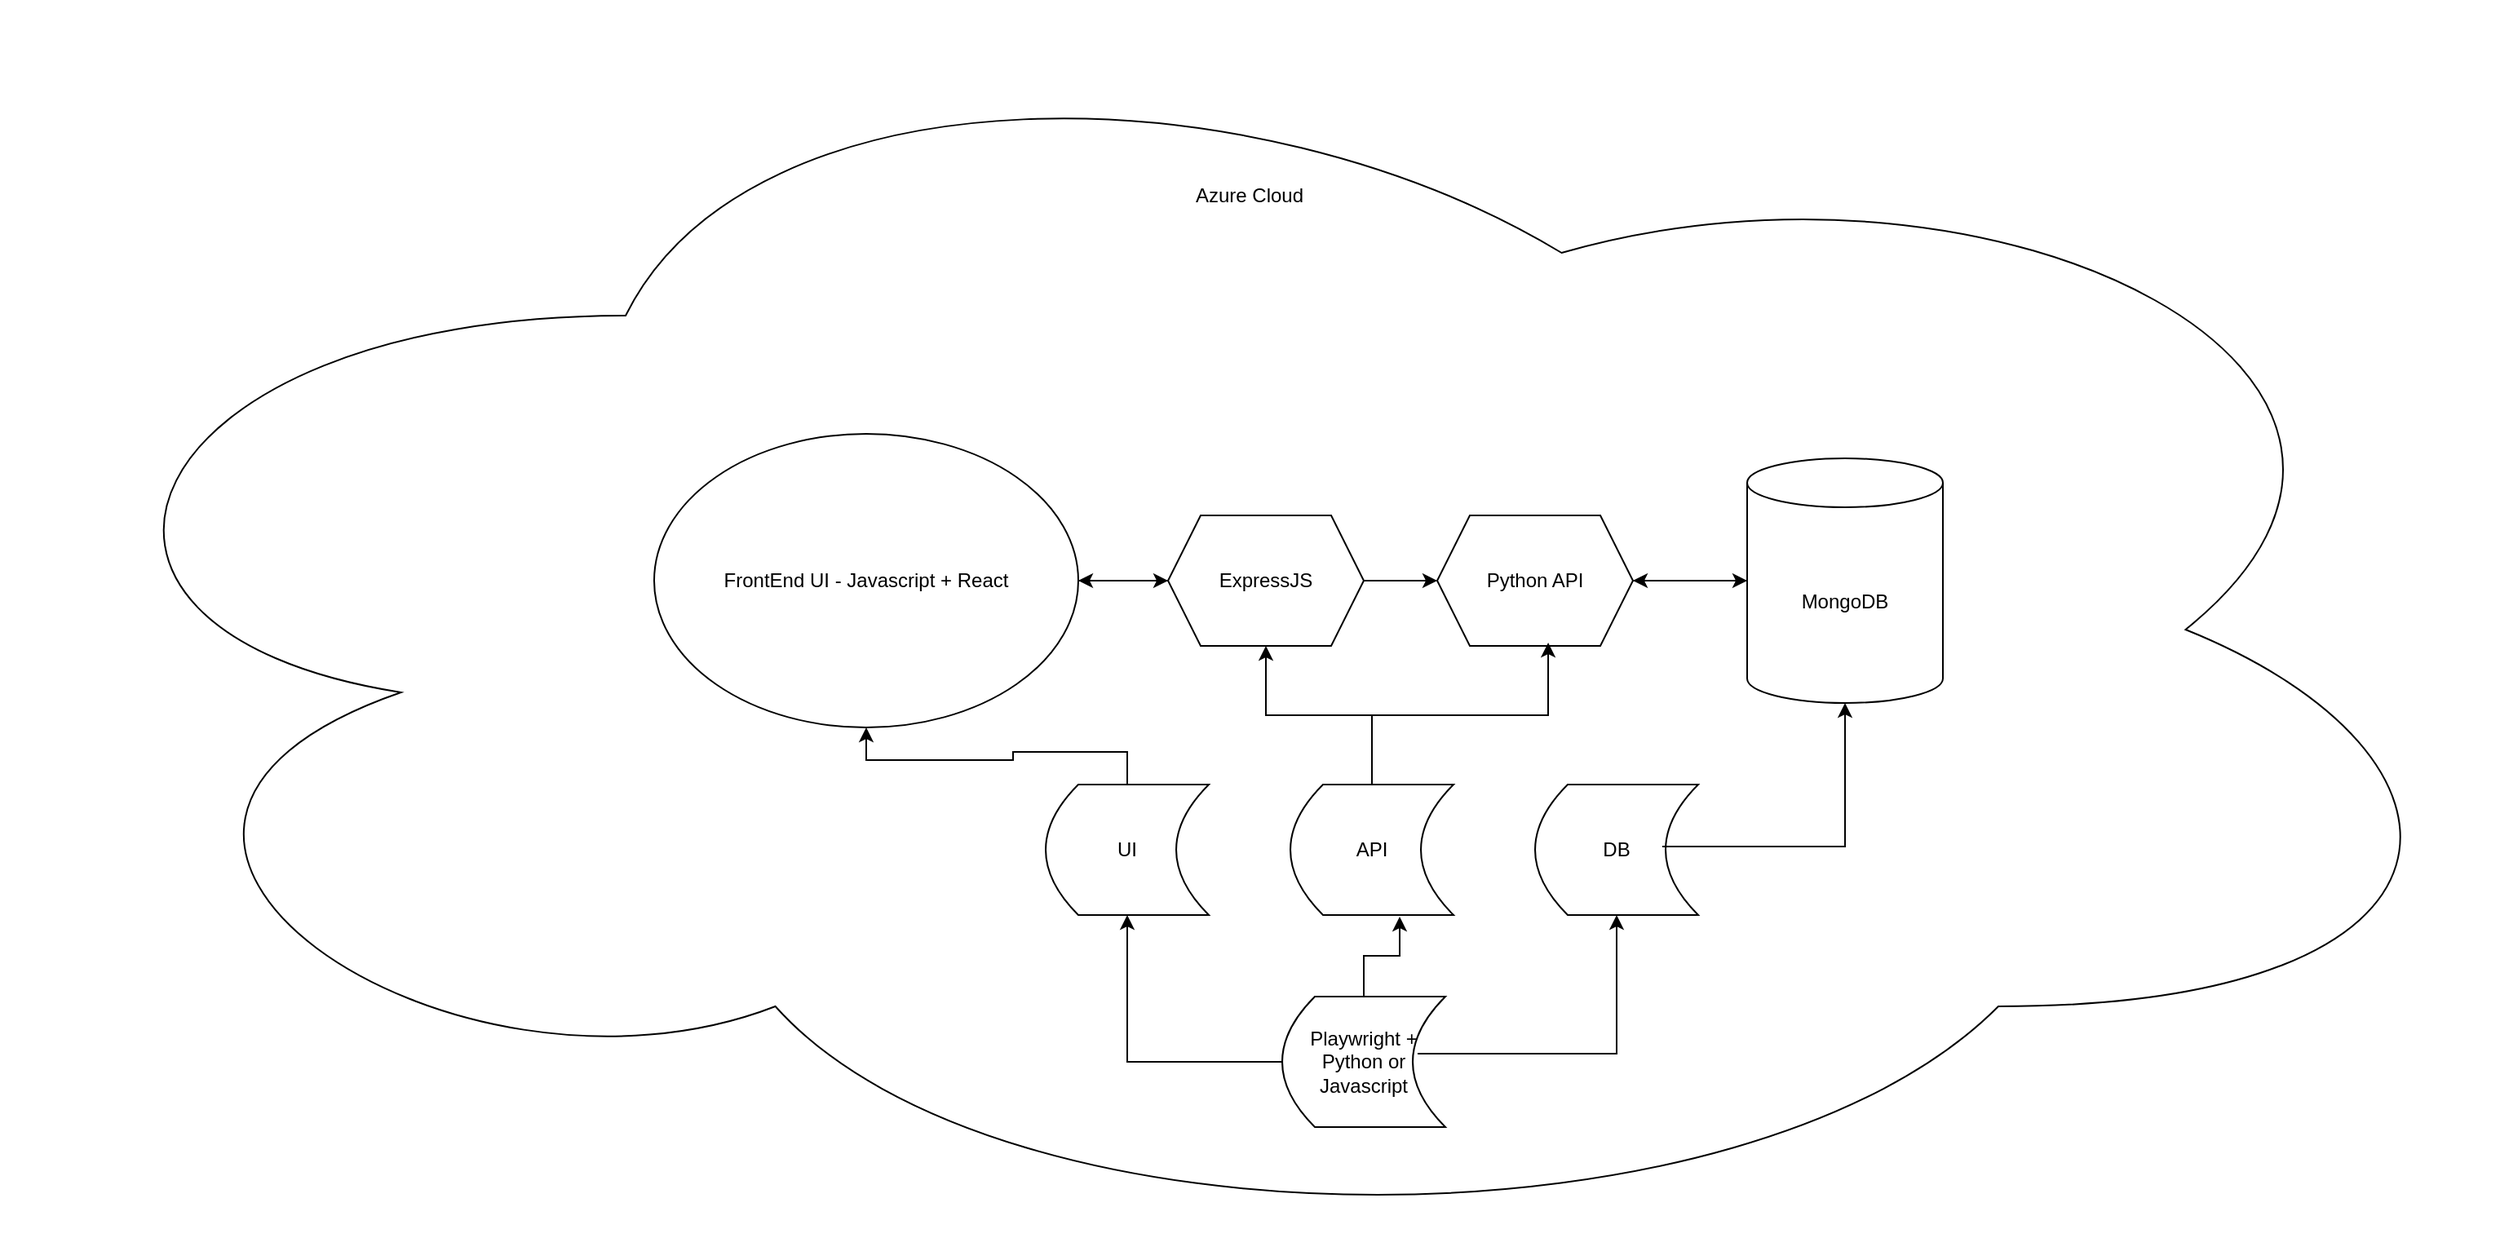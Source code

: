 <mxfile version="23.1.6" type="github">
  <diagram name="Page-1" id="27W2qysHaeB1THd0p2XW">
    <mxGraphModel dx="2276" dy="1859" grid="1" gridSize="10" guides="1" tooltips="1" connect="1" arrows="1" fold="1" page="1" pageScale="1" pageWidth="850" pageHeight="1100" math="0" shadow="0">
      <root>
        <mxCell id="0" />
        <mxCell id="1" parent="0" />
        <mxCell id="oG5pBQWC6SDw0oY-OuOI-5" value="Azure Cloud&lt;br&gt;&lt;br&gt;&lt;br&gt;&lt;br&gt;&lt;br&gt;&lt;br&gt;&lt;br&gt;&lt;br&gt;&lt;br&gt;&lt;br&gt;&lt;br&gt;&lt;br&gt;&lt;br&gt;&lt;br&gt;&lt;br&gt;&lt;br&gt;&lt;br&gt;&lt;br&gt;&lt;br&gt;&lt;br&gt;&lt;br&gt;&lt;br&gt;&lt;br&gt;&lt;br&gt;&lt;br&gt;&lt;br&gt;&lt;br&gt;&lt;br&gt;&lt;br&gt;&lt;br&gt;&lt;br&gt;&lt;br&gt;&lt;br&gt;&lt;br&gt;&lt;br&gt;&lt;br&gt;&lt;br&gt;&lt;div&gt;&lt;br/&gt;&lt;/div&gt;" style="ellipse;shape=cloud;whiteSpace=wrap;html=1;" vertex="1" parent="1">
          <mxGeometry x="-410" y="-100" width="1530" height="770" as="geometry" />
        </mxCell>
        <mxCell id="oG5pBQWC6SDw0oY-OuOI-9" style="edgeStyle=orthogonalEdgeStyle;rounded=0;orthogonalLoop=1;jettySize=auto;html=1;exitX=0;exitY=0.5;exitDx=0;exitDy=0;exitPerimeter=0;" edge="1" parent="1" source="oG5pBQWC6SDw0oY-OuOI-1" target="oG5pBQWC6SDw0oY-OuOI-4">
          <mxGeometry relative="1" as="geometry" />
        </mxCell>
        <mxCell id="oG5pBQWC6SDw0oY-OuOI-1" value="MongoDB" style="shape=cylinder3;whiteSpace=wrap;html=1;boundedLbl=1;backgroundOutline=1;size=15;" vertex="1" parent="1">
          <mxGeometry x="660" y="180" width="120" height="150" as="geometry" />
        </mxCell>
        <mxCell id="oG5pBQWC6SDw0oY-OuOI-4" value="Python API" style="shape=hexagon;perimeter=hexagonPerimeter2;whiteSpace=wrap;html=1;fixedSize=1;" vertex="1" parent="1">
          <mxGeometry x="470" y="215" width="120" height="80" as="geometry" />
        </mxCell>
        <mxCell id="oG5pBQWC6SDw0oY-OuOI-6" style="edgeStyle=orthogonalEdgeStyle;rounded=0;orthogonalLoop=1;jettySize=auto;html=1;entryX=0;entryY=0.5;entryDx=0;entryDy=0;entryPerimeter=0;" edge="1" parent="1" source="oG5pBQWC6SDw0oY-OuOI-4" target="oG5pBQWC6SDw0oY-OuOI-1">
          <mxGeometry relative="1" as="geometry" />
        </mxCell>
        <mxCell id="oG5pBQWC6SDw0oY-OuOI-8" style="edgeStyle=orthogonalEdgeStyle;rounded=0;orthogonalLoop=1;jettySize=auto;html=1;entryX=0;entryY=0.5;entryDx=0;entryDy=0;exitX=1;exitY=0.5;exitDx=0;exitDy=0;" edge="1" parent="1" source="oG5pBQWC6SDw0oY-OuOI-11" target="oG5pBQWC6SDw0oY-OuOI-4">
          <mxGeometry relative="1" as="geometry" />
        </mxCell>
        <mxCell id="oG5pBQWC6SDw0oY-OuOI-14" style="edgeStyle=orthogonalEdgeStyle;rounded=0;orthogonalLoop=1;jettySize=auto;html=1;exitX=1;exitY=0.5;exitDx=0;exitDy=0;entryX=0;entryY=0.5;entryDx=0;entryDy=0;" edge="1" parent="1" source="oG5pBQWC6SDw0oY-OuOI-7" target="oG5pBQWC6SDw0oY-OuOI-11">
          <mxGeometry relative="1" as="geometry" />
        </mxCell>
        <mxCell id="oG5pBQWC6SDw0oY-OuOI-7" value="FrontEnd UI - Javascript + React" style="ellipse;whiteSpace=wrap;html=1;" vertex="1" parent="1">
          <mxGeometry x="-10" y="165" width="260" height="180" as="geometry" />
        </mxCell>
        <mxCell id="oG5pBQWC6SDw0oY-OuOI-12" style="edgeStyle=orthogonalEdgeStyle;rounded=0;orthogonalLoop=1;jettySize=auto;html=1;exitX=0;exitY=0.5;exitDx=0;exitDy=0;" edge="1" parent="1" source="oG5pBQWC6SDw0oY-OuOI-11" target="oG5pBQWC6SDw0oY-OuOI-7">
          <mxGeometry relative="1" as="geometry" />
        </mxCell>
        <mxCell id="oG5pBQWC6SDw0oY-OuOI-11" value="ExpressJS" style="shape=hexagon;perimeter=hexagonPerimeter2;whiteSpace=wrap;html=1;fixedSize=1;" vertex="1" parent="1">
          <mxGeometry x="305" y="215" width="120" height="80" as="geometry" />
        </mxCell>
        <mxCell id="oG5pBQWC6SDw0oY-OuOI-19" style="edgeStyle=orthogonalEdgeStyle;rounded=0;orthogonalLoop=1;jettySize=auto;html=1;entryX=0.5;entryY=1;entryDx=0;entryDy=0;" edge="1" parent="1" source="oG5pBQWC6SDw0oY-OuOI-15" target="oG5pBQWC6SDw0oY-OuOI-17">
          <mxGeometry relative="1" as="geometry" />
        </mxCell>
        <mxCell id="oG5pBQWC6SDw0oY-OuOI-21" style="edgeStyle=orthogonalEdgeStyle;rounded=0;orthogonalLoop=1;jettySize=auto;html=1;entryX=0.5;entryY=1;entryDx=0;entryDy=0;exitX=0.83;exitY=0.438;exitDx=0;exitDy=0;exitPerimeter=0;" edge="1" parent="1" source="oG5pBQWC6SDw0oY-OuOI-15" target="oG5pBQWC6SDw0oY-OuOI-18">
          <mxGeometry relative="1" as="geometry" />
        </mxCell>
        <mxCell id="oG5pBQWC6SDw0oY-OuOI-15" value="Playwright + Python or Javascript" style="shape=dataStorage;whiteSpace=wrap;html=1;fixedSize=1;" vertex="1" parent="1">
          <mxGeometry x="375" y="510" width="100" height="80" as="geometry" />
        </mxCell>
        <mxCell id="oG5pBQWC6SDw0oY-OuOI-23" style="edgeStyle=orthogonalEdgeStyle;rounded=0;orthogonalLoop=1;jettySize=auto;html=1;entryX=0.5;entryY=1;entryDx=0;entryDy=0;" edge="1" parent="1" source="oG5pBQWC6SDw0oY-OuOI-16" target="oG5pBQWC6SDw0oY-OuOI-11">
          <mxGeometry relative="1" as="geometry" />
        </mxCell>
        <mxCell id="oG5pBQWC6SDw0oY-OuOI-16" value="API" style="shape=dataStorage;whiteSpace=wrap;html=1;fixedSize=1;" vertex="1" parent="1">
          <mxGeometry x="380" y="380" width="100" height="80" as="geometry" />
        </mxCell>
        <mxCell id="oG5pBQWC6SDw0oY-OuOI-22" style="edgeStyle=orthogonalEdgeStyle;rounded=0;orthogonalLoop=1;jettySize=auto;html=1;entryX=0.5;entryY=1;entryDx=0;entryDy=0;" edge="1" parent="1" source="oG5pBQWC6SDw0oY-OuOI-17" target="oG5pBQWC6SDw0oY-OuOI-7">
          <mxGeometry relative="1" as="geometry" />
        </mxCell>
        <mxCell id="oG5pBQWC6SDw0oY-OuOI-17" value="UI" style="shape=dataStorage;whiteSpace=wrap;html=1;fixedSize=1;" vertex="1" parent="1">
          <mxGeometry x="230" y="380" width="100" height="80" as="geometry" />
        </mxCell>
        <mxCell id="oG5pBQWC6SDw0oY-OuOI-18" value="DB" style="shape=dataStorage;whiteSpace=wrap;html=1;fixedSize=1;" vertex="1" parent="1">
          <mxGeometry x="530" y="380" width="100" height="80" as="geometry" />
        </mxCell>
        <mxCell id="oG5pBQWC6SDw0oY-OuOI-20" style="edgeStyle=orthogonalEdgeStyle;rounded=0;orthogonalLoop=1;jettySize=auto;html=1;entryX=0.67;entryY=1.013;entryDx=0;entryDy=0;entryPerimeter=0;" edge="1" parent="1" source="oG5pBQWC6SDw0oY-OuOI-15" target="oG5pBQWC6SDw0oY-OuOI-16">
          <mxGeometry relative="1" as="geometry" />
        </mxCell>
        <mxCell id="oG5pBQWC6SDw0oY-OuOI-24" style="edgeStyle=orthogonalEdgeStyle;rounded=0;orthogonalLoop=1;jettySize=auto;html=1;exitX=0.5;exitY=0;exitDx=0;exitDy=0;entryX=0.567;entryY=0.975;entryDx=0;entryDy=0;entryPerimeter=0;" edge="1" parent="1" source="oG5pBQWC6SDw0oY-OuOI-16" target="oG5pBQWC6SDw0oY-OuOI-4">
          <mxGeometry relative="1" as="geometry" />
        </mxCell>
        <mxCell id="oG5pBQWC6SDw0oY-OuOI-25" style="edgeStyle=orthogonalEdgeStyle;rounded=0;orthogonalLoop=1;jettySize=auto;html=1;entryX=0.5;entryY=1;entryDx=0;entryDy=0;entryPerimeter=0;exitX=0.78;exitY=0.475;exitDx=0;exitDy=0;exitPerimeter=0;" edge="1" parent="1" source="oG5pBQWC6SDw0oY-OuOI-18" target="oG5pBQWC6SDw0oY-OuOI-1">
          <mxGeometry relative="1" as="geometry" />
        </mxCell>
      </root>
    </mxGraphModel>
  </diagram>
</mxfile>
